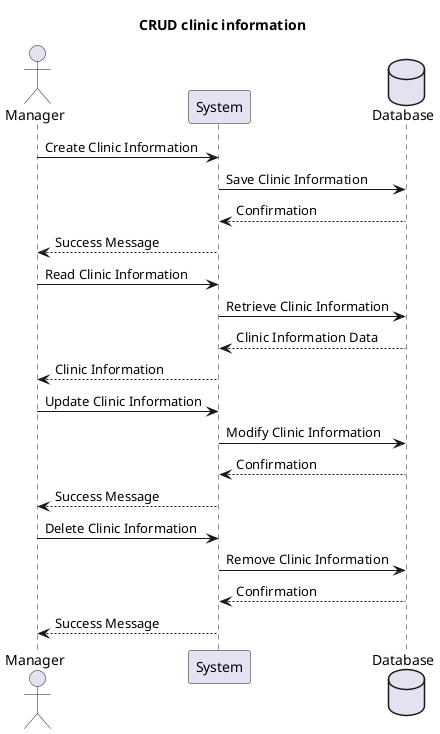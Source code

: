@startuml
title CRUD clinic information 

actor Manager
participant System
Database Database

Manager -> System : Create Clinic Information
System -> Database : Save Clinic Information
Database --> System : Confirmation
System --> Manager : Success Message

Manager -> System : Read Clinic Information
System -> Database : Retrieve Clinic Information
Database --> System : Clinic Information Data
System --> Manager : Clinic Information

Manager -> System : Update Clinic Information
System -> Database : Modify Clinic Information
Database --> System : Confirmation
System --> Manager : Success Message

Manager -> System : Delete Clinic Information
System -> Database : Remove Clinic Information
Database --> System : Confirmation
System --> Manager : Success Message

@enduml
